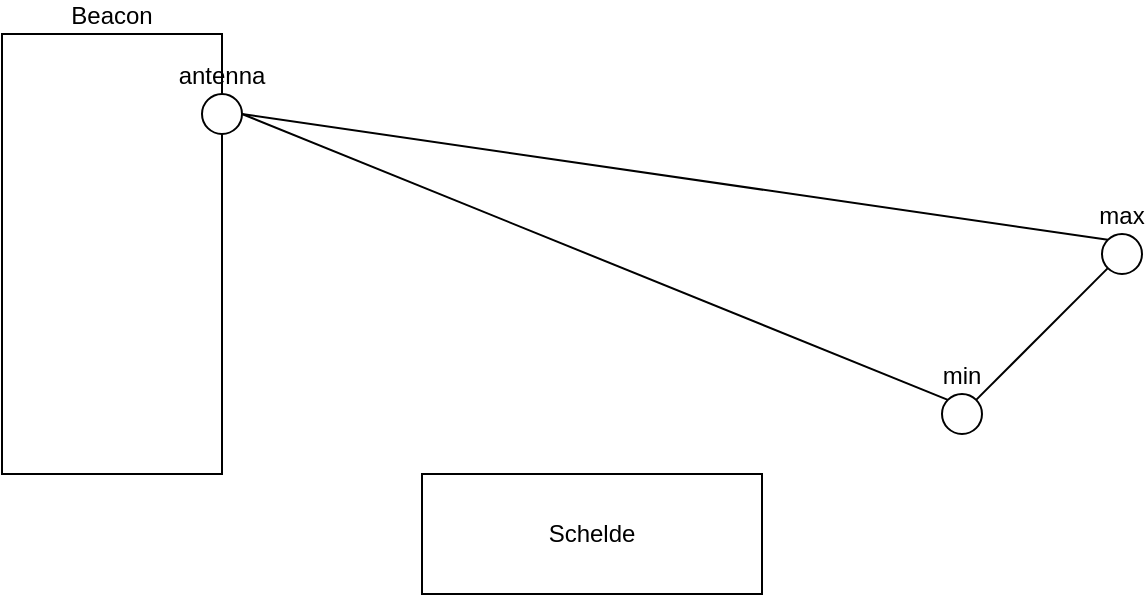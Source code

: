 <mxfile version="21.2.1" type="device">
  <diagram name="Page-1" id="R3c6v0NDPtbfQRwbU_xb">
    <mxGraphModel dx="989" dy="577" grid="1" gridSize="10" guides="1" tooltips="1" connect="1" arrows="1" fold="1" page="1" pageScale="1" pageWidth="850" pageHeight="1100" math="0" shadow="0">
      <root>
        <mxCell id="0" />
        <mxCell id="1" parent="0" />
        <mxCell id="9hJinpdAS0rLX7Sss6xC-1" value="Beacon" style="rounded=0;whiteSpace=wrap;html=1;labelPosition=center;verticalLabelPosition=top;align=center;verticalAlign=bottom;" vertex="1" parent="1">
          <mxGeometry x="70" y="310" width="110" height="220" as="geometry" />
        </mxCell>
        <mxCell id="9hJinpdAS0rLX7Sss6xC-7" style="rounded=0;orthogonalLoop=1;jettySize=auto;html=1;exitX=1;exitY=0.5;exitDx=0;exitDy=0;entryX=0;entryY=0;entryDx=0;entryDy=0;endArrow=none;endFill=0;" edge="1" parent="1" source="9hJinpdAS0rLX7Sss6xC-2" target="9hJinpdAS0rLX7Sss6xC-5">
          <mxGeometry relative="1" as="geometry" />
        </mxCell>
        <mxCell id="9hJinpdAS0rLX7Sss6xC-8" style="rounded=0;orthogonalLoop=1;jettySize=auto;html=1;exitX=1;exitY=0.5;exitDx=0;exitDy=0;entryX=0;entryY=0;entryDx=0;entryDy=0;endArrow=none;endFill=0;" edge="1" parent="1" source="9hJinpdAS0rLX7Sss6xC-2" target="9hJinpdAS0rLX7Sss6xC-6">
          <mxGeometry relative="1" as="geometry" />
        </mxCell>
        <mxCell id="9hJinpdAS0rLX7Sss6xC-2" value="antenna" style="ellipse;whiteSpace=wrap;html=1;aspect=fixed;labelPosition=center;verticalLabelPosition=top;align=center;verticalAlign=bottom;" vertex="1" parent="1">
          <mxGeometry x="170" y="340" width="20" height="20" as="geometry" />
        </mxCell>
        <mxCell id="9hJinpdAS0rLX7Sss6xC-3" value="Schelde" style="rounded=0;whiteSpace=wrap;html=1;" vertex="1" parent="1">
          <mxGeometry x="280" y="530" width="170" height="60" as="geometry" />
        </mxCell>
        <mxCell id="9hJinpdAS0rLX7Sss6xC-5" value="min" style="ellipse;whiteSpace=wrap;html=1;aspect=fixed;labelPosition=center;verticalLabelPosition=top;align=center;verticalAlign=bottom;" vertex="1" parent="1">
          <mxGeometry x="540" y="490" width="20" height="20" as="geometry" />
        </mxCell>
        <mxCell id="9hJinpdAS0rLX7Sss6xC-9" style="rounded=0;orthogonalLoop=1;jettySize=auto;html=1;exitX=0;exitY=1;exitDx=0;exitDy=0;entryX=1;entryY=0;entryDx=0;entryDy=0;endArrow=none;endFill=0;" edge="1" parent="1" source="9hJinpdAS0rLX7Sss6xC-6" target="9hJinpdAS0rLX7Sss6xC-5">
          <mxGeometry relative="1" as="geometry" />
        </mxCell>
        <mxCell id="9hJinpdAS0rLX7Sss6xC-6" value="max" style="ellipse;whiteSpace=wrap;html=1;aspect=fixed;labelPosition=center;verticalLabelPosition=top;align=center;verticalAlign=bottom;" vertex="1" parent="1">
          <mxGeometry x="620" y="410" width="20" height="20" as="geometry" />
        </mxCell>
      </root>
    </mxGraphModel>
  </diagram>
</mxfile>
